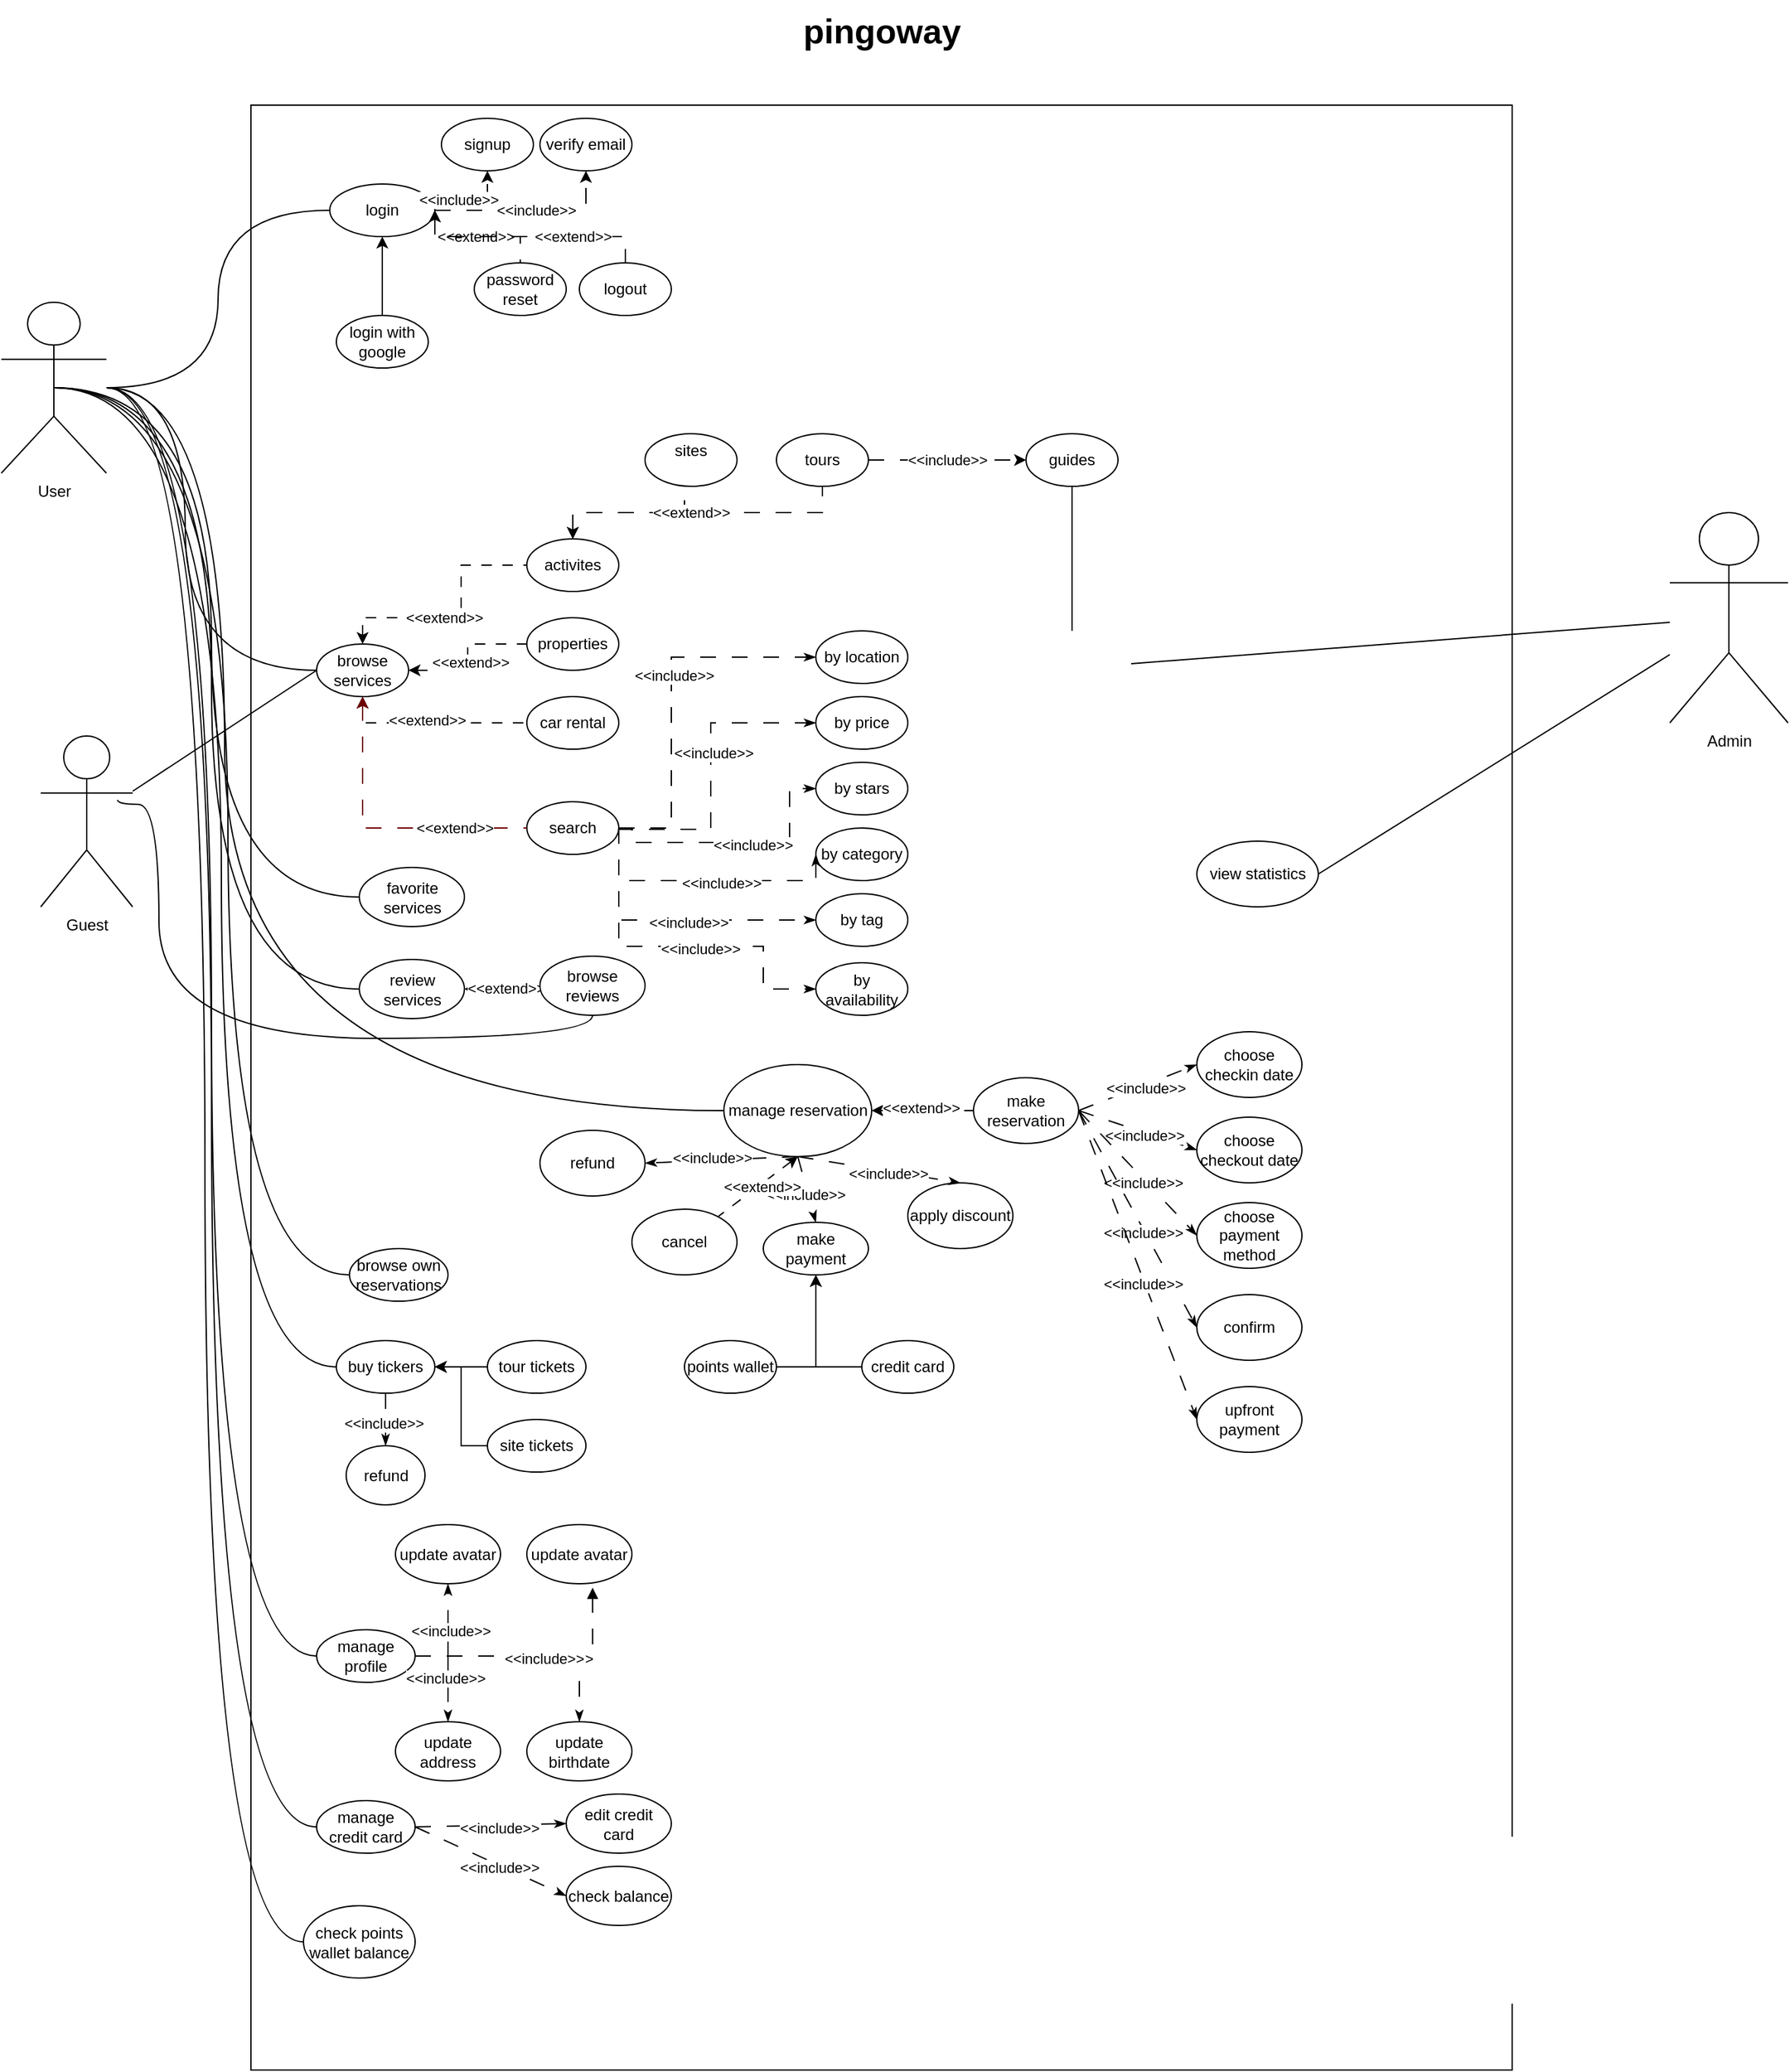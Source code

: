 <mxfile version="24.3.1" type="gitlab">
  <diagram name="Page-1" id="PW5pZhOQbbt-pAzsFsGZ">
    <mxGraphModel dx="1235" dy="2055" grid="1" gridSize="10" guides="1" tooltips="1" connect="1" arrows="1" fold="1" page="1" pageScale="1" pageWidth="850" pageHeight="1400" math="0" shadow="0">
      <root>
        <mxCell id="0" />
        <mxCell id="1" parent="0" />
        <mxCell id="0B0eagUAXpEbYrLWP_e4-1" value="User&lt;div&gt;&lt;br&gt;&lt;/div&gt;" style="shape=umlActor;verticalLabelPosition=bottom;verticalAlign=top;html=1;" parent="1" vertex="1">
          <mxGeometry x="80" y="40" width="80" height="130" as="geometry" />
        </mxCell>
        <mxCell id="0B0eagUAXpEbYrLWP_e4-2" value="" style="rounded=0;whiteSpace=wrap;html=1;direction=south;" parent="1" vertex="1">
          <mxGeometry x="270" y="-110" width="960" height="1495" as="geometry" />
        </mxCell>
        <mxCell id="0B0eagUAXpEbYrLWP_e4-3" value="&lt;b style=&quot;font-size: 26px;&quot;&gt;&lt;font style=&quot;font-size: 26px;&quot;&gt;pingoway&lt;/font&gt;&lt;/b&gt;&lt;div style=&quot;font-size: 26px;&quot;&gt;&lt;br&gt;&lt;/div&gt;" style="text;html=1;align=center;verticalAlign=middle;resizable=0;points=[];autosize=1;strokeColor=none;fillColor=none;" parent="1" vertex="1">
          <mxGeometry x="680" y="-190" width="140" height="80" as="geometry" />
        </mxCell>
        <mxCell id="0B0eagUAXpEbYrLWP_e4-7" style="rounded=0;orthogonalLoop=1;jettySize=auto;html=1;entryX=0.5;entryY=1;entryDx=0;entryDy=0;endArrow=none;endFill=0;" parent="1" target="0B0eagUAXpEbYrLWP_e4-31" edge="1">
          <mxGeometry relative="1" as="geometry">
            <mxPoint x="895.0" y="290" as="sourcePoint" />
          </mxGeometry>
        </mxCell>
        <mxCell id="0B0eagUAXpEbYrLWP_e4-8" style="rounded=0;orthogonalLoop=1;jettySize=auto;html=1;entryX=1;entryY=0.5;entryDx=0;entryDy=0;endArrow=none;endFill=0;" parent="1" source="0B0eagUAXpEbYrLWP_e4-9" target="0B0eagUAXpEbYrLWP_e4-55" edge="1">
          <mxGeometry relative="1" as="geometry" />
        </mxCell>
        <mxCell id="0B0eagUAXpEbYrLWP_e4-9" value="Admin" style="shape=umlActor;verticalLabelPosition=bottom;verticalAlign=top;html=1;" parent="1" vertex="1">
          <mxGeometry x="1350" y="200" width="90" height="160" as="geometry" />
        </mxCell>
        <mxCell id="0B0eagUAXpEbYrLWP_e4-10" value="" style="edgeStyle=orthogonalEdgeStyle;rounded=0;orthogonalLoop=1;jettySize=auto;html=1;endArrow=none;endFill=0;startArrow=classic;startFill=1;dashed=1;dashPattern=8 8;" parent="1" source="0B0eagUAXpEbYrLWP_e4-16" target="0B0eagUAXpEbYrLWP_e4-18" edge="1">
          <mxGeometry relative="1" as="geometry">
            <Array as="points">
              <mxPoint x="355" y="280" />
              <mxPoint x="430" y="280" />
              <mxPoint x="430" y="240" />
            </Array>
          </mxGeometry>
        </mxCell>
        <mxCell id="0B0eagUAXpEbYrLWP_e4-11" value="&amp;lt;&amp;lt;extend&amp;gt;&amp;gt;" style="edgeLabel;html=1;align=center;verticalAlign=middle;resizable=0;points=[];" parent="0B0eagUAXpEbYrLWP_e4-10" vertex="1" connectable="0">
          <mxGeometry x="-0.12" relative="1" as="geometry">
            <mxPoint as="offset" />
          </mxGeometry>
        </mxCell>
        <mxCell id="0B0eagUAXpEbYrLWP_e4-12" value="" style="edgeStyle=orthogonalEdgeStyle;rounded=0;orthogonalLoop=1;jettySize=auto;html=1;dashed=1;dashPattern=8 8;endArrow=none;endFill=0;startArrow=classic;startFill=1;" parent="1" source="0B0eagUAXpEbYrLWP_e4-16" target="0B0eagUAXpEbYrLWP_e4-19" edge="1">
          <mxGeometry relative="1" as="geometry" />
        </mxCell>
        <mxCell id="0B0eagUAXpEbYrLWP_e4-13" value="&amp;lt;&amp;lt;extend&amp;gt;&amp;gt;" style="edgeLabel;html=1;align=center;verticalAlign=middle;resizable=0;points=[];" parent="0B0eagUAXpEbYrLWP_e4-12" vertex="1" connectable="0">
          <mxGeometry x="-0.067" y="-2" relative="1" as="geometry">
            <mxPoint as="offset" />
          </mxGeometry>
        </mxCell>
        <mxCell id="0B0eagUAXpEbYrLWP_e4-14" value="" style="edgeStyle=orthogonalEdgeStyle;rounded=0;orthogonalLoop=1;jettySize=auto;html=1;endArrow=none;endFill=0;startArrow=classic;startFill=1;dashed=1;dashPattern=8 8;" parent="1" source="0B0eagUAXpEbYrLWP_e4-16" target="0B0eagUAXpEbYrLWP_e4-20" edge="1">
          <mxGeometry relative="1" as="geometry">
            <Array as="points">
              <mxPoint x="355" y="360" />
            </Array>
          </mxGeometry>
        </mxCell>
        <mxCell id="0B0eagUAXpEbYrLWP_e4-15" value="&amp;lt;&amp;lt;extend&amp;gt;&amp;gt;" style="edgeLabel;html=1;align=center;verticalAlign=middle;resizable=0;points=[];" parent="0B0eagUAXpEbYrLWP_e4-14" vertex="1" connectable="0">
          <mxGeometry x="-0.05" y="2" relative="1" as="geometry">
            <mxPoint as="offset" />
          </mxGeometry>
        </mxCell>
        <mxCell id="0B0eagUAXpEbYrLWP_e4-16" value="browse services" style="ellipse;whiteSpace=wrap;html=1;" parent="1" vertex="1">
          <mxGeometry x="320" y="300" width="70" height="40" as="geometry" />
        </mxCell>
        <mxCell id="0B0eagUAXpEbYrLWP_e4-17" value="" style="edgeStyle=orthogonalEdgeStyle;rounded=0;orthogonalLoop=1;jettySize=auto;html=1;endArrow=none;endFill=0;startArrow=classic;startFill=1;dashed=1;dashPattern=12 12;" parent="1" source="0B0eagUAXpEbYrLWP_e4-18" target="0B0eagUAXpEbYrLWP_e4-25" edge="1">
          <mxGeometry relative="1" as="geometry">
            <Array as="points">
              <mxPoint x="515" y="200" />
              <mxPoint x="600" y="200" />
            </Array>
          </mxGeometry>
        </mxCell>
        <mxCell id="0B0eagUAXpEbYrLWP_e4-18" value="activites" style="ellipse;whiteSpace=wrap;html=1;" parent="1" vertex="1">
          <mxGeometry x="480" y="220" width="70" height="40" as="geometry" />
        </mxCell>
        <mxCell id="0B0eagUAXpEbYrLWP_e4-19" value="properties" style="ellipse;whiteSpace=wrap;html=1;" parent="1" vertex="1">
          <mxGeometry x="480" y="280" width="70" height="40" as="geometry" />
        </mxCell>
        <mxCell id="0B0eagUAXpEbYrLWP_e4-20" value="car rental" style="ellipse;whiteSpace=wrap;html=1;" parent="1" vertex="1">
          <mxGeometry x="480" y="340" width="70" height="40" as="geometry" />
        </mxCell>
        <mxCell id="0B0eagUAXpEbYrLWP_e4-21" style="rounded=0;orthogonalLoop=1;jettySize=auto;html=1;entryX=0;entryY=0.5;entryDx=0;entryDy=0;endArrow=none;endFill=0;edgeStyle=orthogonalEdgeStyle;curved=1;" parent="1" source="0B0eagUAXpEbYrLWP_e4-1" target="0B0eagUAXpEbYrLWP_e4-16" edge="1">
          <mxGeometry relative="1" as="geometry">
            <mxPoint x="250" y="250" as="sourcePoint" />
            <mxPoint x="355" y="280" as="targetPoint" />
            <Array as="points">
              <mxPoint x="220" y="105" />
              <mxPoint x="220" y="320" />
            </Array>
          </mxGeometry>
        </mxCell>
        <mxCell id="0B0eagUAXpEbYrLWP_e4-22" value="search" style="ellipse;whiteSpace=wrap;html=1;" parent="1" vertex="1">
          <mxGeometry x="480" y="420" width="70" height="40" as="geometry" />
        </mxCell>
        <mxCell id="0B0eagUAXpEbYrLWP_e4-23" value="" style="edgeStyle=orthogonalEdgeStyle;rounded=0;orthogonalLoop=1;jettySize=auto;html=1;endArrow=none;endFill=0;startArrow=classic;startFill=1;dashed=1;strokeColor=#6F0000;dashPattern=12 12;fillColor=#a20025;" parent="1" source="0B0eagUAXpEbYrLWP_e4-16" target="0B0eagUAXpEbYrLWP_e4-22" edge="1">
          <mxGeometry relative="1" as="geometry">
            <Array as="points">
              <mxPoint x="355" y="440" />
            </Array>
          </mxGeometry>
        </mxCell>
        <mxCell id="0B0eagUAXpEbYrLWP_e4-24" value="&amp;lt;&amp;lt;extend&amp;gt;&amp;gt;" style="edgeLabel;html=1;align=center;verticalAlign=middle;resizable=0;points=[];" parent="0B0eagUAXpEbYrLWP_e4-23" vertex="1" connectable="0">
          <mxGeometry x="0.225" y="3" relative="1" as="geometry">
            <mxPoint x="32" y="3" as="offset" />
          </mxGeometry>
        </mxCell>
        <mxCell id="0B0eagUAXpEbYrLWP_e4-25" value="sites&lt;div&gt;&lt;br&gt;&lt;/div&gt;" style="ellipse;whiteSpace=wrap;html=1;" parent="1" vertex="1">
          <mxGeometry x="570" y="140" width="70" height="40" as="geometry" />
        </mxCell>
        <mxCell id="0B0eagUAXpEbYrLWP_e4-26" value="" style="edgeStyle=orthogonalEdgeStyle;rounded=0;orthogonalLoop=1;jettySize=auto;html=1;dashed=1;dashPattern=12 12;" parent="1" source="0B0eagUAXpEbYrLWP_e4-28" target="0B0eagUAXpEbYrLWP_e4-31" edge="1">
          <mxGeometry relative="1" as="geometry" />
        </mxCell>
        <mxCell id="0B0eagUAXpEbYrLWP_e4-27" value="&amp;lt;&amp;lt;include&amp;gt;&amp;gt;" style="edgeLabel;html=1;align=center;verticalAlign=middle;resizable=0;points=[];" parent="0B0eagUAXpEbYrLWP_e4-26" vertex="1" connectable="0">
          <mxGeometry x="0.367" relative="1" as="geometry">
            <mxPoint x="-22" as="offset" />
          </mxGeometry>
        </mxCell>
        <mxCell id="0B0eagUAXpEbYrLWP_e4-28" value="tours" style="ellipse;whiteSpace=wrap;html=1;" parent="1" vertex="1">
          <mxGeometry x="670" y="140" width="70" height="40" as="geometry" />
        </mxCell>
        <mxCell id="0B0eagUAXpEbYrLWP_e4-29" value="" style="edgeStyle=orthogonalEdgeStyle;rounded=0;orthogonalLoop=1;jettySize=auto;html=1;endArrow=none;endFill=0;startArrow=classic;startFill=1;dashed=1;dashPattern=12 12;entryX=0.5;entryY=1;entryDx=0;entryDy=0;exitX=0.5;exitY=0;exitDx=0;exitDy=0;" parent="1" source="0B0eagUAXpEbYrLWP_e4-18" target="0B0eagUAXpEbYrLWP_e4-28" edge="1">
          <mxGeometry relative="1" as="geometry">
            <mxPoint x="590" y="240" as="sourcePoint" />
            <mxPoint x="675" y="200" as="targetPoint" />
            <Array as="points">
              <mxPoint x="515" y="200" />
              <mxPoint x="705" y="200" />
            </Array>
          </mxGeometry>
        </mxCell>
        <mxCell id="0B0eagUAXpEbYrLWP_e4-30" value="&amp;lt;&amp;lt;extend&amp;gt;&amp;gt;" style="edgeLabel;html=1;align=center;verticalAlign=middle;resizable=0;points=[];" parent="0B0eagUAXpEbYrLWP_e4-29" vertex="1" connectable="0">
          <mxGeometry x="0.151" y="-3" relative="1" as="geometry">
            <mxPoint x="-23" y="-3" as="offset" />
          </mxGeometry>
        </mxCell>
        <mxCell id="0B0eagUAXpEbYrLWP_e4-31" value="guides" style="ellipse;whiteSpace=wrap;html=1;" parent="1" vertex="1">
          <mxGeometry x="860" y="140" width="70" height="40" as="geometry" />
        </mxCell>
        <mxCell id="0B0eagUAXpEbYrLWP_e4-32" value="manage reservation" style="ellipse;whiteSpace=wrap;html=1;" parent="1" vertex="1">
          <mxGeometry x="630" y="620" width="112.5" height="70" as="geometry" />
        </mxCell>
        <mxCell id="0B0eagUAXpEbYrLWP_e4-33" style="rounded=0;orthogonalLoop=1;jettySize=auto;html=1;entryX=0;entryY=0.5;entryDx=0;entryDy=0;endArrow=none;endFill=0;edgeStyle=orthogonalEdgeStyle;curved=1;" parent="1" source="0B0eagUAXpEbYrLWP_e4-1" target="0B0eagUAXpEbYrLWP_e4-32" edge="1">
          <mxGeometry relative="1" as="geometry">
            <Array as="points">
              <mxPoint x="250" y="105" />
              <mxPoint x="250" y="655" />
            </Array>
          </mxGeometry>
        </mxCell>
        <mxCell id="0B0eagUAXpEbYrLWP_e4-34" value="make payment" style="ellipse;whiteSpace=wrap;html=1;" parent="1" vertex="1">
          <mxGeometry x="660" y="740" width="80" height="40" as="geometry" />
        </mxCell>
        <mxCell id="0B0eagUAXpEbYrLWP_e4-36" value="login" style="ellipse;whiteSpace=wrap;html=1;" parent="1" vertex="1">
          <mxGeometry x="330" y="-50" width="80" height="40" as="geometry" />
        </mxCell>
        <mxCell id="0B0eagUAXpEbYrLWP_e4-37" style="rounded=0;orthogonalLoop=1;jettySize=auto;html=1;entryX=0;entryY=0.5;entryDx=0;entryDy=0;endArrow=none;endFill=0;edgeStyle=orthogonalEdgeStyle;curved=1;" parent="1" source="0B0eagUAXpEbYrLWP_e4-1" target="0B0eagUAXpEbYrLWP_e4-36" edge="1">
          <mxGeometry relative="1" as="geometry">
            <mxPoint x="240" y="290" as="sourcePoint" />
          </mxGeometry>
        </mxCell>
        <mxCell id="0B0eagUAXpEbYrLWP_e4-38" style="edgeStyle=orthogonalEdgeStyle;rounded=0;orthogonalLoop=1;jettySize=auto;html=1;entryX=0.5;entryY=1;entryDx=0;entryDy=0;" parent="1" source="0B0eagUAXpEbYrLWP_e4-39" target="0B0eagUAXpEbYrLWP_e4-34" edge="1">
          <mxGeometry relative="1" as="geometry">
            <Array as="points">
              <mxPoint x="700" y="850" />
            </Array>
          </mxGeometry>
        </mxCell>
        <mxCell id="0B0eagUAXpEbYrLWP_e4-39" value="credit card" style="ellipse;whiteSpace=wrap;html=1;" parent="1" vertex="1">
          <mxGeometry x="735" y="830" width="70" height="40" as="geometry" />
        </mxCell>
        <mxCell id="0B0eagUAXpEbYrLWP_e4-40" style="edgeStyle=orthogonalEdgeStyle;rounded=0;orthogonalLoop=1;jettySize=auto;html=1;entryX=0.5;entryY=1;entryDx=0;entryDy=0;exitX=1;exitY=0.5;exitDx=0;exitDy=0;" parent="1" source="0B0eagUAXpEbYrLWP_e4-41" target="0B0eagUAXpEbYrLWP_e4-34" edge="1">
          <mxGeometry relative="1" as="geometry">
            <mxPoint x="687.5" y="830" as="targetPoint" />
            <Array as="points">
              <mxPoint x="700" y="850" />
            </Array>
          </mxGeometry>
        </mxCell>
        <mxCell id="0B0eagUAXpEbYrLWP_e4-41" value="points wallet" style="ellipse;whiteSpace=wrap;html=1;" parent="1" vertex="1">
          <mxGeometry x="600" y="830" width="70" height="40" as="geometry" />
        </mxCell>
        <mxCell id="0B0eagUAXpEbYrLWP_e4-42" value="manage profile" style="ellipse;whiteSpace=wrap;html=1;" parent="1" vertex="1">
          <mxGeometry x="320" y="1050" width="75" height="40" as="geometry" />
        </mxCell>
        <mxCell id="0B0eagUAXpEbYrLWP_e4-43" style="rounded=0;orthogonalLoop=1;jettySize=auto;html=1;entryX=0;entryY=0.5;entryDx=0;entryDy=0;endArrow=none;endFill=0;edgeStyle=orthogonalEdgeStyle;curved=1;" parent="1" source="0B0eagUAXpEbYrLWP_e4-1" target="0B0eagUAXpEbYrLWP_e4-42" edge="1">
          <mxGeometry relative="1" as="geometry" />
        </mxCell>
        <mxCell id="0B0eagUAXpEbYrLWP_e4-44" value="favorite services" style="ellipse;whiteSpace=wrap;html=1;" parent="1" vertex="1">
          <mxGeometry x="352.5" y="470" width="80" height="45" as="geometry" />
        </mxCell>
        <mxCell id="0B0eagUAXpEbYrLWP_e4-45" value="" style="edgeStyle=orthogonalEdgeStyle;rounded=0;orthogonalLoop=1;jettySize=auto;html=1;endArrow=none;endFill=0;startArrow=classic;startFill=1;dashed=1;dashPattern=12 12;" parent="1" source="0B0eagUAXpEbYrLWP_e4-47" target="0B0eagUAXpEbYrLWP_e4-54" edge="1">
          <mxGeometry relative="1" as="geometry" />
        </mxCell>
        <mxCell id="0B0eagUAXpEbYrLWP_e4-46" value="&amp;lt;&amp;lt;extend&amp;gt;&amp;gt;" style="edgeLabel;html=1;align=center;verticalAlign=middle;resizable=0;points=[];" parent="0B0eagUAXpEbYrLWP_e4-45" vertex="1" connectable="0">
          <mxGeometry x="0.117" y="-2" relative="1" as="geometry">
            <mxPoint as="offset" />
          </mxGeometry>
        </mxCell>
        <mxCell id="0B0eagUAXpEbYrLWP_e4-47" value="review services" style="ellipse;whiteSpace=wrap;html=1;" parent="1" vertex="1">
          <mxGeometry x="352.5" y="540" width="80" height="45" as="geometry" />
        </mxCell>
        <mxCell id="0B0eagUAXpEbYrLWP_e4-48" style="rounded=0;orthogonalLoop=1;jettySize=auto;html=1;entryX=0.5;entryY=0.5;entryDx=0;entryDy=0;entryPerimeter=0;endArrow=none;endFill=0;edgeStyle=orthogonalEdgeStyle;curved=1;" parent="1" source="0B0eagUAXpEbYrLWP_e4-44" target="0B0eagUAXpEbYrLWP_e4-1" edge="1">
          <mxGeometry relative="1" as="geometry">
            <Array as="points">
              <mxPoint x="240" y="493" />
              <mxPoint x="240" y="105" />
            </Array>
          </mxGeometry>
        </mxCell>
        <mxCell id="0B0eagUAXpEbYrLWP_e4-49" style="rounded=0;orthogonalLoop=1;jettySize=auto;html=1;entryX=0.5;entryY=0.5;entryDx=0;entryDy=0;entryPerimeter=0;endArrow=none;endFill=0;edgeStyle=orthogonalEdgeStyle;curved=1;" parent="1" source="0B0eagUAXpEbYrLWP_e4-47" target="0B0eagUAXpEbYrLWP_e4-1" edge="1">
          <mxGeometry relative="1" as="geometry">
            <Array as="points">
              <mxPoint x="240" y="563" />
              <mxPoint x="240" y="105" />
            </Array>
          </mxGeometry>
        </mxCell>
        <mxCell id="0B0eagUAXpEbYrLWP_e4-50" value="" style="rounded=0;orthogonalLoop=1;jettySize=auto;html=1;entryX=1;entryY=0.5;entryDx=0;entryDy=0;endArrow=none;endFill=0;" parent="1" source="0B0eagUAXpEbYrLWP_e4-9" edge="1">
          <mxGeometry relative="1" as="geometry">
            <mxPoint x="1030" y="303" as="sourcePoint" />
            <mxPoint x="940.0" y="315" as="targetPoint" />
          </mxGeometry>
        </mxCell>
        <mxCell id="0B0eagUAXpEbYrLWP_e4-52" value="browse own&lt;div&gt;reservations&lt;/div&gt;" style="ellipse;whiteSpace=wrap;html=1;" parent="1" vertex="1">
          <mxGeometry x="345" y="760" width="75" height="40" as="geometry" />
        </mxCell>
        <mxCell id="0B0eagUAXpEbYrLWP_e4-53" style="rounded=0;orthogonalLoop=1;jettySize=auto;html=1;entryX=0;entryY=0.5;entryDx=0;entryDy=0;endArrow=none;endFill=0;exitX=0.5;exitY=0.5;exitDx=0;exitDy=0;exitPerimeter=0;edgeStyle=orthogonalEdgeStyle;curved=1;" parent="1" source="0B0eagUAXpEbYrLWP_e4-1" target="0B0eagUAXpEbYrLWP_e4-52" edge="1">
          <mxGeometry relative="1" as="geometry">
            <mxPoint x="212" y="110" as="sourcePoint" />
          </mxGeometry>
        </mxCell>
        <mxCell id="0B0eagUAXpEbYrLWP_e4-54" value="browse reviews" style="ellipse;whiteSpace=wrap;html=1;" parent="1" vertex="1">
          <mxGeometry x="490" y="537.5" width="80" height="45" as="geometry" />
        </mxCell>
        <mxCell id="0B0eagUAXpEbYrLWP_e4-55" value="view statistics" style="ellipse;whiteSpace=wrap;html=1;" parent="1" vertex="1">
          <mxGeometry x="990" y="450" width="92.5" height="50" as="geometry" />
        </mxCell>
        <mxCell id="7iT_NpZirMBeT9E2yEck-1" value="" style="edgeStyle=orthogonalEdgeStyle;rounded=0;orthogonalLoop=1;jettySize=auto;html=1;endArrow=classicThin;endFill=1;startArrow=none;startFill=0;dashed=1;dashPattern=12 12;exitX=1;exitY=0.5;exitDx=0;exitDy=0;" parent="1" source="0B0eagUAXpEbYrLWP_e4-42" target="7iT_NpZirMBeT9E2yEck-3" edge="1">
          <mxGeometry relative="1" as="geometry">
            <mxPoint x="464" y="970" as="sourcePoint" />
          </mxGeometry>
        </mxCell>
        <mxCell id="7iT_NpZirMBeT9E2yEck-2" value="&amp;lt;&amp;lt;include&amp;gt;&amp;gt;" style="edgeLabel;html=1;align=center;verticalAlign=middle;resizable=0;points=[];" parent="7iT_NpZirMBeT9E2yEck-1" vertex="1" connectable="0">
          <mxGeometry x="0.117" y="-2" relative="1" as="geometry">
            <mxPoint as="offset" />
          </mxGeometry>
        </mxCell>
        <mxCell id="7iT_NpZirMBeT9E2yEck-3" value="update avatar" style="ellipse;whiteSpace=wrap;html=1;" parent="1" vertex="1">
          <mxGeometry x="380" y="970" width="80" height="45" as="geometry" />
        </mxCell>
        <mxCell id="f-b0QiF34DkIeUr0SExI-2" value="update avatar" style="ellipse;whiteSpace=wrap;html=1;" vertex="1" parent="1">
          <mxGeometry x="480" y="970" width="80" height="45" as="geometry" />
        </mxCell>
        <mxCell id="f-b0QiF34DkIeUr0SExI-4" value="" style="edgeStyle=orthogonalEdgeStyle;rounded=0;orthogonalLoop=1;jettySize=auto;html=1;endArrow=block;endFill=1;startArrow=none;startFill=0;dashed=1;dashPattern=12 12;entryX=0.626;entryY=1.067;entryDx=0;entryDy=0;entryPerimeter=0;exitX=1;exitY=0.5;exitDx=0;exitDy=0;" edge="1" parent="1" source="0B0eagUAXpEbYrLWP_e4-42" target="f-b0QiF34DkIeUr0SExI-2">
          <mxGeometry relative="1" as="geometry">
            <mxPoint x="487.5" y="1080" as="sourcePoint" />
            <mxPoint x="524.5" y="1020" as="targetPoint" />
          </mxGeometry>
        </mxCell>
        <mxCell id="f-b0QiF34DkIeUr0SExI-5" value="&amp;lt;&amp;lt;include&amp;gt;&amp;gt;" style="edgeLabel;html=1;align=center;verticalAlign=middle;resizable=0;points=[];" vertex="1" connectable="0" parent="f-b0QiF34DkIeUr0SExI-4">
          <mxGeometry x="0.117" y="-2" relative="1" as="geometry">
            <mxPoint as="offset" />
          </mxGeometry>
        </mxCell>
        <mxCell id="f-b0QiF34DkIeUr0SExI-6" value="update address" style="ellipse;whiteSpace=wrap;html=1;" vertex="1" parent="1">
          <mxGeometry x="380" y="1120" width="80" height="45" as="geometry" />
        </mxCell>
        <mxCell id="f-b0QiF34DkIeUr0SExI-7" value="" style="edgeStyle=orthogonalEdgeStyle;rounded=0;orthogonalLoop=1;jettySize=auto;html=1;endArrow=classicThin;endFill=1;startArrow=none;startFill=0;dashed=1;dashPattern=12 12;exitX=1;exitY=0.5;exitDx=0;exitDy=0;" edge="1" parent="1" source="0B0eagUAXpEbYrLWP_e4-42" target="f-b0QiF34DkIeUr0SExI-6">
          <mxGeometry relative="1" as="geometry">
            <mxPoint x="474.5" y="1142" as="sourcePoint" />
            <mxPoint x="609.5" y="1090" as="targetPoint" />
          </mxGeometry>
        </mxCell>
        <mxCell id="f-b0QiF34DkIeUr0SExI-8" value="&amp;lt;&amp;lt;include&amp;gt;&amp;gt;" style="edgeLabel;html=1;align=center;verticalAlign=middle;resizable=0;points=[];" vertex="1" connectable="0" parent="f-b0QiF34DkIeUr0SExI-7">
          <mxGeometry x="0.117" y="-2" relative="1" as="geometry">
            <mxPoint as="offset" />
          </mxGeometry>
        </mxCell>
        <mxCell id="f-b0QiF34DkIeUr0SExI-9" value="update birthdate" style="ellipse;whiteSpace=wrap;html=1;" vertex="1" parent="1">
          <mxGeometry x="480" y="1120" width="80" height="45" as="geometry" />
        </mxCell>
        <mxCell id="f-b0QiF34DkIeUr0SExI-10" value="" style="edgeStyle=orthogonalEdgeStyle;rounded=0;orthogonalLoop=1;jettySize=auto;html=1;endArrow=classicThin;endFill=1;startArrow=none;startFill=0;dashed=1;dashPattern=12 12;" edge="1" parent="1" source="0B0eagUAXpEbYrLWP_e4-42" target="f-b0QiF34DkIeUr0SExI-9">
          <mxGeometry relative="1" as="geometry">
            <mxPoint x="454.49" y="1090" as="sourcePoint" />
            <mxPoint x="479.49" y="1140" as="targetPoint" />
          </mxGeometry>
        </mxCell>
        <mxCell id="f-b0QiF34DkIeUr0SExI-11" value="&amp;lt;&amp;lt;include&amp;gt;&amp;gt;" style="edgeLabel;html=1;align=center;verticalAlign=middle;resizable=0;points=[];" vertex="1" connectable="0" parent="f-b0QiF34DkIeUr0SExI-10">
          <mxGeometry x="0.117" y="-2" relative="1" as="geometry">
            <mxPoint as="offset" />
          </mxGeometry>
        </mxCell>
        <mxCell id="f-b0QiF34DkIeUr0SExI-13" style="rounded=0;orthogonalLoop=1;jettySize=auto;html=1;entryX=0;entryY=0.5;entryDx=0;entryDy=0;startArrow=none;startFill=0;endArrow=none;endFill=0;" edge="1" parent="1" source="f-b0QiF34DkIeUr0SExI-12" target="0B0eagUAXpEbYrLWP_e4-16">
          <mxGeometry relative="1" as="geometry" />
        </mxCell>
        <mxCell id="f-b0QiF34DkIeUr0SExI-12" value="&lt;div&gt;Guest&lt;/div&gt;&lt;div&gt;&lt;br&gt;&lt;/div&gt;" style="shape=umlActor;verticalLabelPosition=bottom;verticalAlign=top;html=1;" vertex="1" parent="1">
          <mxGeometry x="110" y="370" width="70" height="130" as="geometry" />
        </mxCell>
        <mxCell id="f-b0QiF34DkIeUr0SExI-14" style="rounded=0;orthogonalLoop=1;jettySize=auto;html=1;startArrow=none;startFill=0;exitX=0.836;exitY=0.374;exitDx=0;exitDy=0;exitPerimeter=0;endArrow=none;endFill=0;edgeStyle=orthogonalEdgeStyle;curved=1;entryX=0.5;entryY=1;entryDx=0;entryDy=0;" edge="1" parent="1" source="f-b0QiF34DkIeUr0SExI-12" target="0B0eagUAXpEbYrLWP_e4-54">
          <mxGeometry relative="1" as="geometry">
            <mxPoint x="210" y="392" as="sourcePoint" />
            <mxPoint x="330" y="330" as="targetPoint" />
            <Array as="points">
              <mxPoint x="200" y="422" />
              <mxPoint x="200" y="600" />
              <mxPoint x="530" y="600" />
            </Array>
          </mxGeometry>
        </mxCell>
        <mxCell id="f-b0QiF34DkIeUr0SExI-15" value="&lt;div&gt;signup&lt;/div&gt;" style="ellipse;whiteSpace=wrap;html=1;" vertex="1" parent="1">
          <mxGeometry x="415" y="-100" width="70" height="40" as="geometry" />
        </mxCell>
        <mxCell id="f-b0QiF34DkIeUr0SExI-16" value="" style="edgeStyle=orthogonalEdgeStyle;rounded=0;orthogonalLoop=1;jettySize=auto;html=1;dashed=1;dashPattern=12 12;entryX=0.5;entryY=1;entryDx=0;entryDy=0;" edge="1" parent="1" source="0B0eagUAXpEbYrLWP_e4-36" target="f-b0QiF34DkIeUr0SExI-15">
          <mxGeometry relative="1" as="geometry">
            <mxPoint x="490" y="-1" as="sourcePoint" />
            <mxPoint x="610" y="-1" as="targetPoint" />
          </mxGeometry>
        </mxCell>
        <mxCell id="f-b0QiF34DkIeUr0SExI-17" value="&amp;lt;&amp;lt;include&amp;gt;&amp;gt;" style="edgeLabel;html=1;align=center;verticalAlign=middle;resizable=0;points=[];" vertex="1" connectable="0" parent="f-b0QiF34DkIeUr0SExI-16">
          <mxGeometry x="0.367" relative="1" as="geometry">
            <mxPoint x="-22" as="offset" />
          </mxGeometry>
        </mxCell>
        <mxCell id="f-b0QiF34DkIeUr0SExI-18" value="&lt;div&gt;verify email&lt;/div&gt;" style="ellipse;whiteSpace=wrap;html=1;" vertex="1" parent="1">
          <mxGeometry x="490" y="-100" width="70" height="40" as="geometry" />
        </mxCell>
        <mxCell id="f-b0QiF34DkIeUr0SExI-19" value="" style="edgeStyle=orthogonalEdgeStyle;rounded=0;orthogonalLoop=1;jettySize=auto;html=1;dashed=1;dashPattern=12 12;entryX=0.5;entryY=1;entryDx=0;entryDy=0;exitX=1;exitY=0.5;exitDx=0;exitDy=0;" edge="1" parent="1" target="f-b0QiF34DkIeUr0SExI-18" source="0B0eagUAXpEbYrLWP_e4-36">
          <mxGeometry relative="1" as="geometry">
            <mxPoint x="475" y="10" as="sourcePoint" />
            <mxPoint x="710" y="149" as="targetPoint" />
            <Array as="points">
              <mxPoint x="525" y="-30" />
            </Array>
          </mxGeometry>
        </mxCell>
        <mxCell id="f-b0QiF34DkIeUr0SExI-20" value="&amp;lt;&amp;lt;include&amp;gt;&amp;gt;" style="edgeLabel;html=1;align=center;verticalAlign=middle;resizable=0;points=[];" vertex="1" connectable="0" parent="f-b0QiF34DkIeUr0SExI-19">
          <mxGeometry x="0.367" relative="1" as="geometry">
            <mxPoint x="-22" as="offset" />
          </mxGeometry>
        </mxCell>
        <mxCell id="f-b0QiF34DkIeUr0SExI-24" value="&lt;div&gt;password reset&lt;/div&gt;" style="ellipse;whiteSpace=wrap;html=1;" vertex="1" parent="1">
          <mxGeometry x="440" y="10" width="70" height="40" as="geometry" />
        </mxCell>
        <mxCell id="f-b0QiF34DkIeUr0SExI-26" value="" style="edgeStyle=orthogonalEdgeStyle;rounded=0;orthogonalLoop=1;jettySize=auto;html=1;endArrow=none;endFill=0;startArrow=classic;startFill=1;dashed=1;dashPattern=12 12;entryX=0.5;entryY=0;entryDx=0;entryDy=0;exitX=1;exitY=0.5;exitDx=0;exitDy=0;" edge="1" parent="1" source="0B0eagUAXpEbYrLWP_e4-36" target="f-b0QiF34DkIeUr0SExI-24">
          <mxGeometry relative="1" as="geometry">
            <mxPoint x="349.99" y="110" as="sourcePoint" />
            <mxPoint x="539.99" y="70" as="targetPoint" />
            <Array as="points">
              <mxPoint x="410" y="-10" />
              <mxPoint x="475" y="-10" />
            </Array>
          </mxGeometry>
        </mxCell>
        <mxCell id="f-b0QiF34DkIeUr0SExI-27" value="&amp;lt;&amp;lt;extend&amp;gt;&amp;gt;" style="edgeLabel;html=1;align=center;verticalAlign=middle;resizable=0;points=[];" vertex="1" connectable="0" parent="f-b0QiF34DkIeUr0SExI-26">
          <mxGeometry x="0.151" y="-3" relative="1" as="geometry">
            <mxPoint x="-10" y="-3" as="offset" />
          </mxGeometry>
        </mxCell>
        <mxCell id="f-b0QiF34DkIeUr0SExI-28" value="&lt;div&gt;logout&lt;/div&gt;" style="ellipse;whiteSpace=wrap;html=1;" vertex="1" parent="1">
          <mxGeometry x="520" y="10" width="70" height="40" as="geometry" />
        </mxCell>
        <mxCell id="f-b0QiF34DkIeUr0SExI-29" value="" style="edgeStyle=orthogonalEdgeStyle;rounded=0;orthogonalLoop=1;jettySize=auto;html=1;endArrow=none;endFill=0;startArrow=classic;startFill=1;dashed=1;dashPattern=12 12;entryX=0.5;entryY=0;entryDx=0;entryDy=0;exitX=1;exitY=0.5;exitDx=0;exitDy=0;" edge="1" parent="1" source="0B0eagUAXpEbYrLWP_e4-36" target="f-b0QiF34DkIeUr0SExI-28">
          <mxGeometry relative="1" as="geometry">
            <mxPoint x="504.98" y="-30" as="sourcePoint" />
            <mxPoint x="569.98" y="10" as="targetPoint" />
            <Array as="points">
              <mxPoint x="410" y="-10" />
              <mxPoint x="555" y="-10" />
            </Array>
          </mxGeometry>
        </mxCell>
        <mxCell id="f-b0QiF34DkIeUr0SExI-30" value="&amp;lt;&amp;lt;extend&amp;gt;&amp;gt;" style="edgeLabel;html=1;align=center;verticalAlign=middle;resizable=0;points=[];" vertex="1" connectable="0" parent="f-b0QiF34DkIeUr0SExI-29">
          <mxGeometry x="0.151" y="-3" relative="1" as="geometry">
            <mxPoint x="18" y="-3" as="offset" />
          </mxGeometry>
        </mxCell>
        <mxCell id="f-b0QiF34DkIeUr0SExI-34" style="edgeStyle=orthogonalEdgeStyle;rounded=0;orthogonalLoop=1;jettySize=auto;html=1;entryX=0.5;entryY=1;entryDx=0;entryDy=0;" edge="1" parent="1" source="f-b0QiF34DkIeUr0SExI-31" target="0B0eagUAXpEbYrLWP_e4-36">
          <mxGeometry relative="1" as="geometry" />
        </mxCell>
        <mxCell id="f-b0QiF34DkIeUr0SExI-31" value="&lt;div&gt;login with google&lt;/div&gt;" style="ellipse;whiteSpace=wrap;html=1;" vertex="1" parent="1">
          <mxGeometry x="335" y="50" width="70" height="40" as="geometry" />
        </mxCell>
        <mxCell id="f-b0QiF34DkIeUr0SExI-35" value="by category&lt;span style=&quot;color: rgba(0, 0, 0, 0); font-family: monospace; font-size: 0px; text-align: start; text-wrap: nowrap;&quot;&gt;%3CmxGraphModel%3E%3Croot%3E%3CmxCell%20id%3D%220%22%2F%3E%3CmxCell%20id%3D%221%22%20parent%3D%220%22%2F%3E%3CmxCell%20id%3D%222%22%20value%3D%22search%22%20style%3D%22ellipse%3BwhiteSpace%3Dwrap%3Bhtml%3D1%3B%22%20vertex%3D%221%22%20parent%3D%221%22%3E%3CmxGeometry%20x%3D%22480%22%20y%3D%22420%22%20width%3D%2270%22%20height%3D%2240%22%20as%3D%22geometry%22%2F%3E%3C%2FmxCell%3E%3C%2Froot%3E%3C%2FmxGraphModel%3E&lt;/span&gt;" style="ellipse;whiteSpace=wrap;html=1;" vertex="1" parent="1">
          <mxGeometry x="700" y="440" width="70" height="40" as="geometry" />
        </mxCell>
        <mxCell id="f-b0QiF34DkIeUr0SExI-36" value="by tag" style="ellipse;whiteSpace=wrap;html=1;" vertex="1" parent="1">
          <mxGeometry x="700" y="490" width="70" height="40" as="geometry" />
        </mxCell>
        <mxCell id="f-b0QiF34DkIeUr0SExI-37" value="by availability" style="ellipse;whiteSpace=wrap;html=1;" vertex="1" parent="1">
          <mxGeometry x="700" y="542.5" width="70" height="40" as="geometry" />
        </mxCell>
        <mxCell id="f-b0QiF34DkIeUr0SExI-38" value="by stars" style="ellipse;whiteSpace=wrap;html=1;" vertex="1" parent="1">
          <mxGeometry x="700" y="390" width="70" height="40" as="geometry" />
        </mxCell>
        <mxCell id="f-b0QiF34DkIeUr0SExI-39" value="by price" style="ellipse;whiteSpace=wrap;html=1;" vertex="1" parent="1">
          <mxGeometry x="700" y="340" width="70" height="40" as="geometry" />
        </mxCell>
        <mxCell id="f-b0QiF34DkIeUr0SExI-40" value="by location" style="ellipse;whiteSpace=wrap;html=1;" vertex="1" parent="1">
          <mxGeometry x="700" y="290" width="70" height="40" as="geometry" />
        </mxCell>
        <mxCell id="f-b0QiF34DkIeUr0SExI-41" value="" style="edgeStyle=orthogonalEdgeStyle;rounded=0;orthogonalLoop=1;jettySize=auto;html=1;endArrow=classicThin;endFill=1;startArrow=none;startFill=0;dashed=1;dashPattern=12 12;entryX=0;entryY=0.5;entryDx=0;entryDy=0;exitX=1;exitY=0.5;exitDx=0;exitDy=0;" edge="1" parent="1" source="0B0eagUAXpEbYrLWP_e4-22" target="f-b0QiF34DkIeUr0SExI-40">
          <mxGeometry relative="1" as="geometry">
            <mxPoint x="472" y="470" as="sourcePoint" />
            <mxPoint x="597" y="520" as="targetPoint" />
            <Array as="points">
              <mxPoint x="590" y="440" />
              <mxPoint x="590" y="310" />
            </Array>
          </mxGeometry>
        </mxCell>
        <mxCell id="f-b0QiF34DkIeUr0SExI-42" value="&amp;lt;&amp;lt;include&amp;gt;&amp;gt;" style="edgeLabel;html=1;align=center;verticalAlign=middle;resizable=0;points=[];" vertex="1" connectable="0" parent="f-b0QiF34DkIeUr0SExI-41">
          <mxGeometry x="0.117" y="-2" relative="1" as="geometry">
            <mxPoint as="offset" />
          </mxGeometry>
        </mxCell>
        <mxCell id="f-b0QiF34DkIeUr0SExI-43" value="" style="edgeStyle=orthogonalEdgeStyle;rounded=0;orthogonalLoop=1;jettySize=auto;html=1;endArrow=classicThin;endFill=1;startArrow=none;startFill=0;dashed=1;dashPattern=12 12;entryX=0;entryY=0.5;entryDx=0;entryDy=0;" edge="1" parent="1" target="f-b0QiF34DkIeUr0SExI-39">
          <mxGeometry relative="1" as="geometry">
            <mxPoint x="550" y="440" as="sourcePoint" />
            <mxPoint x="640" y="320" as="targetPoint" />
            <Array as="points">
              <mxPoint x="550" y="441" />
              <mxPoint x="620" y="441" />
              <mxPoint x="620" y="360" />
            </Array>
          </mxGeometry>
        </mxCell>
        <mxCell id="f-b0QiF34DkIeUr0SExI-44" value="&amp;lt;&amp;lt;include&amp;gt;&amp;gt;" style="edgeLabel;html=1;align=center;verticalAlign=middle;resizable=0;points=[];" vertex="1" connectable="0" parent="f-b0QiF34DkIeUr0SExI-43">
          <mxGeometry x="0.117" y="-2" relative="1" as="geometry">
            <mxPoint as="offset" />
          </mxGeometry>
        </mxCell>
        <mxCell id="f-b0QiF34DkIeUr0SExI-45" value="" style="edgeStyle=orthogonalEdgeStyle;rounded=0;orthogonalLoop=1;jettySize=auto;html=1;endArrow=classicThin;endFill=1;startArrow=none;startFill=0;dashed=1;dashPattern=12 12;entryX=0;entryY=0.5;entryDx=0;entryDy=0;exitX=1;exitY=0.5;exitDx=0;exitDy=0;" edge="1" parent="1" source="0B0eagUAXpEbYrLWP_e4-22" target="f-b0QiF34DkIeUr0SExI-38">
          <mxGeometry relative="1" as="geometry">
            <mxPoint x="560" y="450" as="sourcePoint" />
            <mxPoint x="710" y="370" as="targetPoint" />
            <Array as="points">
              <mxPoint x="560" y="440" />
              <mxPoint x="560" y="451" />
              <mxPoint x="680" y="451" />
              <mxPoint x="680" y="410" />
            </Array>
          </mxGeometry>
        </mxCell>
        <mxCell id="f-b0QiF34DkIeUr0SExI-46" value="&amp;lt;&amp;lt;include&amp;gt;&amp;gt;" style="edgeLabel;html=1;align=center;verticalAlign=middle;resizable=0;points=[];" vertex="1" connectable="0" parent="f-b0QiF34DkIeUr0SExI-45">
          <mxGeometry x="0.117" y="-2" relative="1" as="geometry">
            <mxPoint as="offset" />
          </mxGeometry>
        </mxCell>
        <mxCell id="f-b0QiF34DkIeUr0SExI-47" value="" style="edgeStyle=orthogonalEdgeStyle;rounded=0;orthogonalLoop=1;jettySize=auto;html=1;endArrow=classicThin;endFill=1;startArrow=none;startFill=0;dashed=1;dashPattern=12 12;entryX=0;entryY=0.5;entryDx=0;entryDy=0;exitX=1;exitY=0.5;exitDx=0;exitDy=0;" edge="1" parent="1" source="0B0eagUAXpEbYrLWP_e4-22" target="f-b0QiF34DkIeUr0SExI-35">
          <mxGeometry relative="1" as="geometry">
            <mxPoint x="550" y="480" as="sourcePoint" />
            <mxPoint x="700" y="450" as="targetPoint" />
            <Array as="points">
              <mxPoint x="550" y="480" />
              <mxPoint x="700" y="480" />
            </Array>
          </mxGeometry>
        </mxCell>
        <mxCell id="f-b0QiF34DkIeUr0SExI-48" value="&amp;lt;&amp;lt;include&amp;gt;&amp;gt;" style="edgeLabel;html=1;align=center;verticalAlign=middle;resizable=0;points=[];" vertex="1" connectable="0" parent="f-b0QiF34DkIeUr0SExI-47">
          <mxGeometry x="0.117" y="-2" relative="1" as="geometry">
            <mxPoint as="offset" />
          </mxGeometry>
        </mxCell>
        <mxCell id="f-b0QiF34DkIeUr0SExI-49" value="" style="edgeStyle=orthogonalEdgeStyle;rounded=0;orthogonalLoop=1;jettySize=auto;html=1;endArrow=classicThin;endFill=1;startArrow=none;startFill=0;dashed=1;dashPattern=12 12;entryX=0;entryY=0.5;entryDx=0;entryDy=0;exitX=1;exitY=0.5;exitDx=0;exitDy=0;" edge="1" parent="1" source="0B0eagUAXpEbYrLWP_e4-22" target="f-b0QiF34DkIeUr0SExI-36">
          <mxGeometry relative="1" as="geometry">
            <mxPoint x="560" y="450" as="sourcePoint" />
            <mxPoint x="710" y="470" as="targetPoint" />
            <Array as="points">
              <mxPoint x="550" y="510" />
            </Array>
          </mxGeometry>
        </mxCell>
        <mxCell id="f-b0QiF34DkIeUr0SExI-50" value="&amp;lt;&amp;lt;include&amp;gt;&amp;gt;" style="edgeLabel;html=1;align=center;verticalAlign=middle;resizable=0;points=[];" vertex="1" connectable="0" parent="f-b0QiF34DkIeUr0SExI-49">
          <mxGeometry x="0.117" y="-2" relative="1" as="geometry">
            <mxPoint as="offset" />
          </mxGeometry>
        </mxCell>
        <mxCell id="f-b0QiF34DkIeUr0SExI-51" value="" style="edgeStyle=orthogonalEdgeStyle;rounded=0;orthogonalLoop=1;jettySize=auto;html=1;endArrow=classicThin;endFill=1;startArrow=none;startFill=0;dashed=1;dashPattern=12 12;entryX=0;entryY=0.5;entryDx=0;entryDy=0;exitX=1;exitY=0.5;exitDx=0;exitDy=0;" edge="1" parent="1" source="0B0eagUAXpEbYrLWP_e4-22" target="f-b0QiF34DkIeUr0SExI-37">
          <mxGeometry relative="1" as="geometry">
            <mxPoint x="560" y="450" as="sourcePoint" />
            <mxPoint x="710" y="520" as="targetPoint" />
            <Array as="points">
              <mxPoint x="550" y="530" />
              <mxPoint x="660" y="530" />
              <mxPoint x="660" y="562" />
            </Array>
          </mxGeometry>
        </mxCell>
        <mxCell id="f-b0QiF34DkIeUr0SExI-52" value="&amp;lt;&amp;lt;include&amp;gt;&amp;gt;" style="edgeLabel;html=1;align=center;verticalAlign=middle;resizable=0;points=[];" vertex="1" connectable="0" parent="f-b0QiF34DkIeUr0SExI-51">
          <mxGeometry x="0.117" y="-2" relative="1" as="geometry">
            <mxPoint as="offset" />
          </mxGeometry>
        </mxCell>
        <mxCell id="f-b0QiF34DkIeUr0SExI-54" value="" style="rounded=0;orthogonalLoop=1;jettySize=auto;html=1;endArrow=none;endFill=0;startArrow=classic;startFill=1;dashed=1;dashPattern=8 8;exitX=1;exitY=0.5;exitDx=0;exitDy=0;entryX=0;entryY=0.5;entryDx=0;entryDy=0;" edge="1" parent="1" source="0B0eagUAXpEbYrLWP_e4-32" target="f-b0QiF34DkIeUr0SExI-56">
          <mxGeometry relative="1" as="geometry">
            <mxPoint x="677.5" y="620" as="sourcePoint" />
            <mxPoint x="790" y="640" as="targetPoint" />
          </mxGeometry>
        </mxCell>
        <mxCell id="f-b0QiF34DkIeUr0SExI-55" value="&amp;lt;&amp;lt;extend&amp;gt;&amp;gt;" style="edgeLabel;html=1;align=center;verticalAlign=middle;resizable=0;points=[];" vertex="1" connectable="0" parent="f-b0QiF34DkIeUr0SExI-54">
          <mxGeometry x="-0.05" y="2" relative="1" as="geometry">
            <mxPoint as="offset" />
          </mxGeometry>
        </mxCell>
        <mxCell id="f-b0QiF34DkIeUr0SExI-56" value="make reservation" style="ellipse;whiteSpace=wrap;html=1;" vertex="1" parent="1">
          <mxGeometry x="820" y="630" width="80" height="50" as="geometry" />
        </mxCell>
        <mxCell id="f-b0QiF34DkIeUr0SExI-57" value="choose checkin date" style="ellipse;whiteSpace=wrap;html=1;" vertex="1" parent="1">
          <mxGeometry x="990" y="595" width="80" height="50" as="geometry" />
        </mxCell>
        <mxCell id="f-b0QiF34DkIeUr0SExI-58" value="" style="rounded=0;orthogonalLoop=1;jettySize=auto;html=1;endArrow=classicThin;endFill=1;startArrow=none;startFill=0;dashed=1;dashPattern=12 12;entryX=0;entryY=0.5;entryDx=0;entryDy=0;exitX=1;exitY=0.5;exitDx=0;exitDy=0;" edge="1" parent="1" source="f-b0QiF34DkIeUr0SExI-56" target="f-b0QiF34DkIeUr0SExI-57">
          <mxGeometry relative="1" as="geometry">
            <mxPoint x="970" y="680" as="sourcePoint" />
            <mxPoint x="1095" y="730" as="targetPoint" />
          </mxGeometry>
        </mxCell>
        <mxCell id="f-b0QiF34DkIeUr0SExI-59" value="&amp;lt;&amp;lt;include&amp;gt;&amp;gt;" style="edgeLabel;html=1;align=center;verticalAlign=middle;resizable=0;points=[];" vertex="1" connectable="0" parent="f-b0QiF34DkIeUr0SExI-58">
          <mxGeometry x="0.117" y="-2" relative="1" as="geometry">
            <mxPoint as="offset" />
          </mxGeometry>
        </mxCell>
        <mxCell id="f-b0QiF34DkIeUr0SExI-60" value="choose checkout date" style="ellipse;whiteSpace=wrap;html=1;" vertex="1" parent="1">
          <mxGeometry x="990" y="660" width="80" height="50" as="geometry" />
        </mxCell>
        <mxCell id="f-b0QiF34DkIeUr0SExI-62" value="" style="rounded=0;orthogonalLoop=1;jettySize=auto;html=1;endArrow=classicThin;endFill=1;startArrow=none;startFill=0;dashed=1;dashPattern=12 12;entryX=0;entryY=0.5;entryDx=0;entryDy=0;exitX=1;exitY=0.5;exitDx=0;exitDy=0;" edge="1" parent="1" source="f-b0QiF34DkIeUr0SExI-56" target="f-b0QiF34DkIeUr0SExI-60">
          <mxGeometry relative="1" as="geometry">
            <mxPoint x="970" y="694.69" as="sourcePoint" />
            <mxPoint x="1050" y="694.69" as="targetPoint" />
          </mxGeometry>
        </mxCell>
        <mxCell id="f-b0QiF34DkIeUr0SExI-63" value="&amp;lt;&amp;lt;include&amp;gt;&amp;gt;" style="edgeLabel;html=1;align=center;verticalAlign=middle;resizable=0;points=[];" vertex="1" connectable="0" parent="f-b0QiF34DkIeUr0SExI-62">
          <mxGeometry x="0.117" y="-2" relative="1" as="geometry">
            <mxPoint as="offset" />
          </mxGeometry>
        </mxCell>
        <mxCell id="f-b0QiF34DkIeUr0SExI-64" value="choose payment method" style="ellipse;whiteSpace=wrap;html=1;" vertex="1" parent="1">
          <mxGeometry x="990" y="725" width="80" height="50" as="geometry" />
        </mxCell>
        <mxCell id="f-b0QiF34DkIeUr0SExI-65" value="" style="rounded=0;orthogonalLoop=1;jettySize=auto;html=1;endArrow=classicThin;endFill=1;startArrow=none;startFill=0;dashed=1;dashPattern=12 12;entryX=0;entryY=0.5;entryDx=0;entryDy=0;exitX=1;exitY=0.5;exitDx=0;exitDy=0;" edge="1" parent="1" source="f-b0QiF34DkIeUr0SExI-56" target="f-b0QiF34DkIeUr0SExI-64">
          <mxGeometry relative="1" as="geometry">
            <mxPoint x="970" y="710" as="sourcePoint" />
            <mxPoint x="1050" y="775" as="targetPoint" />
          </mxGeometry>
        </mxCell>
        <mxCell id="f-b0QiF34DkIeUr0SExI-66" value="&amp;lt;&amp;lt;include&amp;gt;&amp;gt;" style="edgeLabel;html=1;align=center;verticalAlign=middle;resizable=0;points=[];" vertex="1" connectable="0" parent="f-b0QiF34DkIeUr0SExI-65">
          <mxGeometry x="0.117" y="-2" relative="1" as="geometry">
            <mxPoint as="offset" />
          </mxGeometry>
        </mxCell>
        <mxCell id="f-b0QiF34DkIeUr0SExI-67" value="manage credit card" style="ellipse;whiteSpace=wrap;html=1;" vertex="1" parent="1">
          <mxGeometry x="320" y="1180" width="75" height="40" as="geometry" />
        </mxCell>
        <mxCell id="f-b0QiF34DkIeUr0SExI-68" style="rounded=0;orthogonalLoop=1;jettySize=auto;html=1;entryX=0;entryY=0.5;entryDx=0;entryDy=0;endArrow=none;endFill=0;edgeStyle=orthogonalEdgeStyle;curved=1;" edge="1" parent="1" source="0B0eagUAXpEbYrLWP_e4-1" target="f-b0QiF34DkIeUr0SExI-67">
          <mxGeometry relative="1" as="geometry">
            <mxPoint x="170" y="115" as="sourcePoint" />
            <mxPoint x="360" y="1000" as="targetPoint" />
          </mxGeometry>
        </mxCell>
        <mxCell id="f-b0QiF34DkIeUr0SExI-69" value="edit credit card" style="ellipse;whiteSpace=wrap;html=1;" vertex="1" parent="1">
          <mxGeometry x="510" y="1175" width="80" height="45" as="geometry" />
        </mxCell>
        <mxCell id="f-b0QiF34DkIeUr0SExI-70" value="" style="rounded=0;orthogonalLoop=1;jettySize=auto;html=1;endArrow=classicThin;endFill=1;startArrow=none;startFill=0;dashed=1;dashPattern=12 12;exitX=1;exitY=0.5;exitDx=0;exitDy=0;entryX=0;entryY=0.5;entryDx=0;entryDy=0;" edge="1" parent="1" source="f-b0QiF34DkIeUr0SExI-67" target="f-b0QiF34DkIeUr0SExI-69">
          <mxGeometry relative="1" as="geometry">
            <mxPoint x="425" y="1095" as="sourcePoint" />
            <mxPoint x="530" y="1120" as="targetPoint" />
          </mxGeometry>
        </mxCell>
        <mxCell id="f-b0QiF34DkIeUr0SExI-71" value="&amp;lt;&amp;lt;include&amp;gt;&amp;gt;" style="edgeLabel;html=1;align=center;verticalAlign=middle;resizable=0;points=[];" vertex="1" connectable="0" parent="f-b0QiF34DkIeUr0SExI-70">
          <mxGeometry x="0.117" y="-2" relative="1" as="geometry">
            <mxPoint as="offset" />
          </mxGeometry>
        </mxCell>
        <mxCell id="f-b0QiF34DkIeUr0SExI-72" value="check balance" style="ellipse;whiteSpace=wrap;html=1;" vertex="1" parent="1">
          <mxGeometry x="510" y="1230" width="80" height="45" as="geometry" />
        </mxCell>
        <mxCell id="f-b0QiF34DkIeUr0SExI-75" value="" style="rounded=0;orthogonalLoop=1;jettySize=auto;html=1;endArrow=classicThin;endFill=1;startArrow=none;startFill=0;dashed=1;dashPattern=12 12;exitX=1;exitY=0.5;exitDx=0;exitDy=0;entryX=0;entryY=0.5;entryDx=0;entryDy=0;" edge="1" parent="1" source="f-b0QiF34DkIeUr0SExI-67" target="f-b0QiF34DkIeUr0SExI-72">
          <mxGeometry relative="1" as="geometry">
            <mxPoint x="390" y="1173.5" as="sourcePoint" />
            <mxPoint x="505" y="1171.5" as="targetPoint" />
          </mxGeometry>
        </mxCell>
        <mxCell id="f-b0QiF34DkIeUr0SExI-76" value="&amp;lt;&amp;lt;include&amp;gt;&amp;gt;" style="edgeLabel;html=1;align=center;verticalAlign=middle;resizable=0;points=[];" vertex="1" connectable="0" parent="f-b0QiF34DkIeUr0SExI-75">
          <mxGeometry x="0.117" y="-2" relative="1" as="geometry">
            <mxPoint as="offset" />
          </mxGeometry>
        </mxCell>
        <mxCell id="f-b0QiF34DkIeUr0SExI-77" value="check points wallet balance" style="ellipse;whiteSpace=wrap;html=1;" vertex="1" parent="1">
          <mxGeometry x="310" y="1260" width="85" height="55" as="geometry" />
        </mxCell>
        <mxCell id="f-b0QiF34DkIeUr0SExI-78" style="rounded=0;orthogonalLoop=1;jettySize=auto;html=1;entryX=0;entryY=0.5;entryDx=0;entryDy=0;endArrow=none;endFill=0;edgeStyle=orthogonalEdgeStyle;curved=1;" edge="1" parent="1" source="0B0eagUAXpEbYrLWP_e4-1" target="f-b0QiF34DkIeUr0SExI-77">
          <mxGeometry relative="1" as="geometry">
            <mxPoint x="170" y="115" as="sourcePoint" />
            <mxPoint x="360" y="1130" as="targetPoint" />
          </mxGeometry>
        </mxCell>
        <mxCell id="f-b0QiF34DkIeUr0SExI-79" value="apply discount" style="ellipse;whiteSpace=wrap;html=1;" vertex="1" parent="1">
          <mxGeometry x="770" y="710" width="80" height="50" as="geometry" />
        </mxCell>
        <mxCell id="f-b0QiF34DkIeUr0SExI-80" value="" style="rounded=0;orthogonalLoop=1;jettySize=auto;html=1;endArrow=classicThin;endFill=1;startArrow=none;startFill=0;dashed=1;dashPattern=12 12;entryX=0.5;entryY=0;entryDx=0;entryDy=0;exitX=0.5;exitY=1;exitDx=0;exitDy=0;" edge="1" parent="1" source="0B0eagUAXpEbYrLWP_e4-32" target="f-b0QiF34DkIeUr0SExI-79">
          <mxGeometry relative="1" as="geometry">
            <mxPoint x="720" y="660" as="sourcePoint" />
            <mxPoint x="820" y="770" as="targetPoint" />
          </mxGeometry>
        </mxCell>
        <mxCell id="f-b0QiF34DkIeUr0SExI-81" value="&amp;lt;&amp;lt;include&amp;gt;&amp;gt;" style="edgeLabel;html=1;align=center;verticalAlign=middle;resizable=0;points=[];" vertex="1" connectable="0" parent="f-b0QiF34DkIeUr0SExI-80">
          <mxGeometry x="0.117" y="-2" relative="1" as="geometry">
            <mxPoint as="offset" />
          </mxGeometry>
        </mxCell>
        <mxCell id="f-b0QiF34DkIeUr0SExI-82" value="" style="rounded=0;orthogonalLoop=1;jettySize=auto;html=1;endArrow=classicThin;endFill=1;startArrow=none;startFill=0;dashed=1;dashPattern=12 12;entryX=0.5;entryY=0;entryDx=0;entryDy=0;exitX=0.5;exitY=1;exitDx=0;exitDy=0;" edge="1" parent="1" source="0B0eagUAXpEbYrLWP_e4-32" target="0B0eagUAXpEbYrLWP_e4-34">
          <mxGeometry relative="1" as="geometry">
            <mxPoint x="598" y="695" as="sourcePoint" />
            <mxPoint x="665" y="750" as="targetPoint" />
          </mxGeometry>
        </mxCell>
        <mxCell id="f-b0QiF34DkIeUr0SExI-83" value="&amp;lt;&amp;lt;include&amp;gt;&amp;gt;" style="edgeLabel;html=1;align=center;verticalAlign=middle;resizable=0;points=[];" vertex="1" connectable="0" parent="f-b0QiF34DkIeUr0SExI-82">
          <mxGeometry x="0.117" y="-2" relative="1" as="geometry">
            <mxPoint as="offset" />
          </mxGeometry>
        </mxCell>
        <mxCell id="f-b0QiF34DkIeUr0SExI-84" value="cancel" style="ellipse;whiteSpace=wrap;html=1;" vertex="1" parent="1">
          <mxGeometry x="560" y="730" width="80" height="50" as="geometry" />
        </mxCell>
        <mxCell id="f-b0QiF34DkIeUr0SExI-87" value="refund" style="ellipse;whiteSpace=wrap;html=1;" vertex="1" parent="1">
          <mxGeometry x="490" y="670" width="80" height="50" as="geometry" />
        </mxCell>
        <mxCell id="f-b0QiF34DkIeUr0SExI-88" value="" style="rounded=0;orthogonalLoop=1;jettySize=auto;html=1;endArrow=classicThin;endFill=1;startArrow=none;startFill=0;dashed=1;dashPattern=12 12;entryX=1;entryY=0.5;entryDx=0;entryDy=0;exitX=0.5;exitY=1;exitDx=0;exitDy=0;" edge="1" parent="1" source="0B0eagUAXpEbYrLWP_e4-32" target="f-b0QiF34DkIeUr0SExI-87">
          <mxGeometry relative="1" as="geometry">
            <mxPoint x="630" y="675" as="sourcePoint" />
            <mxPoint x="544" y="715" as="targetPoint" />
          </mxGeometry>
        </mxCell>
        <mxCell id="f-b0QiF34DkIeUr0SExI-89" value="&amp;lt;&amp;lt;include&amp;gt;&amp;gt;" style="edgeLabel;html=1;align=center;verticalAlign=middle;resizable=0;points=[];" vertex="1" connectable="0" parent="f-b0QiF34DkIeUr0SExI-88">
          <mxGeometry x="0.117" y="-2" relative="1" as="geometry">
            <mxPoint as="offset" />
          </mxGeometry>
        </mxCell>
        <mxCell id="f-b0QiF34DkIeUr0SExI-90" value="confirm" style="ellipse;whiteSpace=wrap;html=1;" vertex="1" parent="1">
          <mxGeometry x="990" y="795" width="80" height="50" as="geometry" />
        </mxCell>
        <mxCell id="f-b0QiF34DkIeUr0SExI-91" value="" style="rounded=0;orthogonalLoop=1;jettySize=auto;html=1;endArrow=classicThin;endFill=1;startArrow=none;startFill=0;dashed=1;dashPattern=12 12;entryX=0;entryY=0.5;entryDx=0;entryDy=0;exitX=1;exitY=0.5;exitDx=0;exitDy=0;" edge="1" parent="1" source="f-b0QiF34DkIeUr0SExI-56" target="f-b0QiF34DkIeUr0SExI-90">
          <mxGeometry relative="1" as="geometry">
            <mxPoint x="940" y="710" as="sourcePoint" />
            <mxPoint x="1040" y="820" as="targetPoint" />
          </mxGeometry>
        </mxCell>
        <mxCell id="f-b0QiF34DkIeUr0SExI-92" value="&amp;lt;&amp;lt;include&amp;gt;&amp;gt;" style="edgeLabel;html=1;align=center;verticalAlign=middle;resizable=0;points=[];" vertex="1" connectable="0" parent="f-b0QiF34DkIeUr0SExI-91">
          <mxGeometry x="0.117" y="-2" relative="1" as="geometry">
            <mxPoint as="offset" />
          </mxGeometry>
        </mxCell>
        <mxCell id="f-b0QiF34DkIeUr0SExI-93" value="upfront payment" style="ellipse;whiteSpace=wrap;html=1;" vertex="1" parent="1">
          <mxGeometry x="990" y="865" width="80" height="50" as="geometry" />
        </mxCell>
        <mxCell id="f-b0QiF34DkIeUr0SExI-94" value="" style="rounded=0;orthogonalLoop=1;jettySize=auto;html=1;endArrow=classicThin;endFill=1;startArrow=none;startFill=0;dashed=1;dashPattern=12 12;entryX=0;entryY=0.5;entryDx=0;entryDy=0;exitX=1;exitY=0.5;exitDx=0;exitDy=0;" edge="1" parent="1" source="f-b0QiF34DkIeUr0SExI-56" target="f-b0QiF34DkIeUr0SExI-93">
          <mxGeometry relative="1" as="geometry">
            <mxPoint x="930" y="720" as="sourcePoint" />
            <mxPoint x="1030" y="900" as="targetPoint" />
          </mxGeometry>
        </mxCell>
        <mxCell id="f-b0QiF34DkIeUr0SExI-95" value="&amp;lt;&amp;lt;include&amp;gt;&amp;gt;" style="edgeLabel;html=1;align=center;verticalAlign=middle;resizable=0;points=[];" vertex="1" connectable="0" parent="f-b0QiF34DkIeUr0SExI-94">
          <mxGeometry x="0.117" y="-2" relative="1" as="geometry">
            <mxPoint as="offset" />
          </mxGeometry>
        </mxCell>
        <mxCell id="f-b0QiF34DkIeUr0SExI-96" value="buy tickers" style="ellipse;whiteSpace=wrap;html=1;" vertex="1" parent="1">
          <mxGeometry x="335" y="830" width="75" height="40" as="geometry" />
        </mxCell>
        <mxCell id="f-b0QiF34DkIeUr0SExI-97" style="rounded=0;orthogonalLoop=1;jettySize=auto;html=1;entryX=0;entryY=0.5;entryDx=0;entryDy=0;endArrow=none;endFill=0;exitX=0.5;exitY=0.5;exitDx=0;exitDy=0;exitPerimeter=0;edgeStyle=orthogonalEdgeStyle;curved=1;" edge="1" parent="1" source="0B0eagUAXpEbYrLWP_e4-1" target="f-b0QiF34DkIeUr0SExI-96">
          <mxGeometry relative="1" as="geometry">
            <mxPoint x="130" y="115" as="sourcePoint" />
            <mxPoint x="355" y="790" as="targetPoint" />
          </mxGeometry>
        </mxCell>
        <mxCell id="f-b0QiF34DkIeUr0SExI-98" value="" style="rounded=0;orthogonalLoop=1;jettySize=auto;html=1;endArrow=none;endFill=0;startArrow=classic;startFill=1;dashed=1;dashPattern=8 8;exitX=0.5;exitY=1;exitDx=0;exitDy=0;" edge="1" parent="1" source="0B0eagUAXpEbYrLWP_e4-32" target="f-b0QiF34DkIeUr0SExI-84">
          <mxGeometry relative="1" as="geometry">
            <mxPoint x="473" y="810" as="sourcePoint" />
            <mxPoint x="550" y="810" as="targetPoint" />
          </mxGeometry>
        </mxCell>
        <mxCell id="f-b0QiF34DkIeUr0SExI-99" value="&amp;lt;&amp;lt;extend&amp;gt;&amp;gt;" style="edgeLabel;html=1;align=center;verticalAlign=middle;resizable=0;points=[];" vertex="1" connectable="0" parent="f-b0QiF34DkIeUr0SExI-98">
          <mxGeometry x="-0.05" y="2" relative="1" as="geometry">
            <mxPoint as="offset" />
          </mxGeometry>
        </mxCell>
        <mxCell id="f-b0QiF34DkIeUr0SExI-103" style="edgeStyle=orthogonalEdgeStyle;rounded=0;orthogonalLoop=1;jettySize=auto;html=1;" edge="1" parent="1" source="f-b0QiF34DkIeUr0SExI-100" target="f-b0QiF34DkIeUr0SExI-96">
          <mxGeometry relative="1" as="geometry" />
        </mxCell>
        <mxCell id="f-b0QiF34DkIeUr0SExI-100" value="tour tickets" style="ellipse;whiteSpace=wrap;html=1;" vertex="1" parent="1">
          <mxGeometry x="450" y="830" width="75" height="40" as="geometry" />
        </mxCell>
        <mxCell id="f-b0QiF34DkIeUr0SExI-104" style="edgeStyle=orthogonalEdgeStyle;rounded=0;orthogonalLoop=1;jettySize=auto;html=1;entryX=1;entryY=0.5;entryDx=0;entryDy=0;" edge="1" parent="1" source="f-b0QiF34DkIeUr0SExI-101" target="f-b0QiF34DkIeUr0SExI-96">
          <mxGeometry relative="1" as="geometry" />
        </mxCell>
        <mxCell id="f-b0QiF34DkIeUr0SExI-101" value="site tickets" style="ellipse;whiteSpace=wrap;html=1;" vertex="1" parent="1">
          <mxGeometry x="450" y="890" width="75" height="40" as="geometry" />
        </mxCell>
        <mxCell id="f-b0QiF34DkIeUr0SExI-105" value="refund" style="ellipse;whiteSpace=wrap;html=1;" vertex="1" parent="1">
          <mxGeometry x="342.5" y="910" width="60" height="45" as="geometry" />
        </mxCell>
        <mxCell id="f-b0QiF34DkIeUr0SExI-106" value="" style="rounded=0;orthogonalLoop=1;jettySize=auto;html=1;endArrow=classicThin;endFill=1;startArrow=none;startFill=0;dashed=1;dashPattern=12 12;entryX=0.5;entryY=0;entryDx=0;entryDy=0;exitX=0.5;exitY=1;exitDx=0;exitDy=0;" edge="1" parent="1" source="f-b0QiF34DkIeUr0SExI-96" target="f-b0QiF34DkIeUr0SExI-105">
          <mxGeometry relative="1" as="geometry">
            <mxPoint x="436" y="890" as="sourcePoint" />
            <mxPoint x="320" y="895" as="targetPoint" />
          </mxGeometry>
        </mxCell>
        <mxCell id="f-b0QiF34DkIeUr0SExI-107" value="&amp;lt;&amp;lt;include&amp;gt;&amp;gt;" style="edgeLabel;html=1;align=center;verticalAlign=middle;resizable=0;points=[];" vertex="1" connectable="0" parent="f-b0QiF34DkIeUr0SExI-106">
          <mxGeometry x="0.117" y="-2" relative="1" as="geometry">
            <mxPoint as="offset" />
          </mxGeometry>
        </mxCell>
      </root>
    </mxGraphModel>
  </diagram>
</mxfile>
